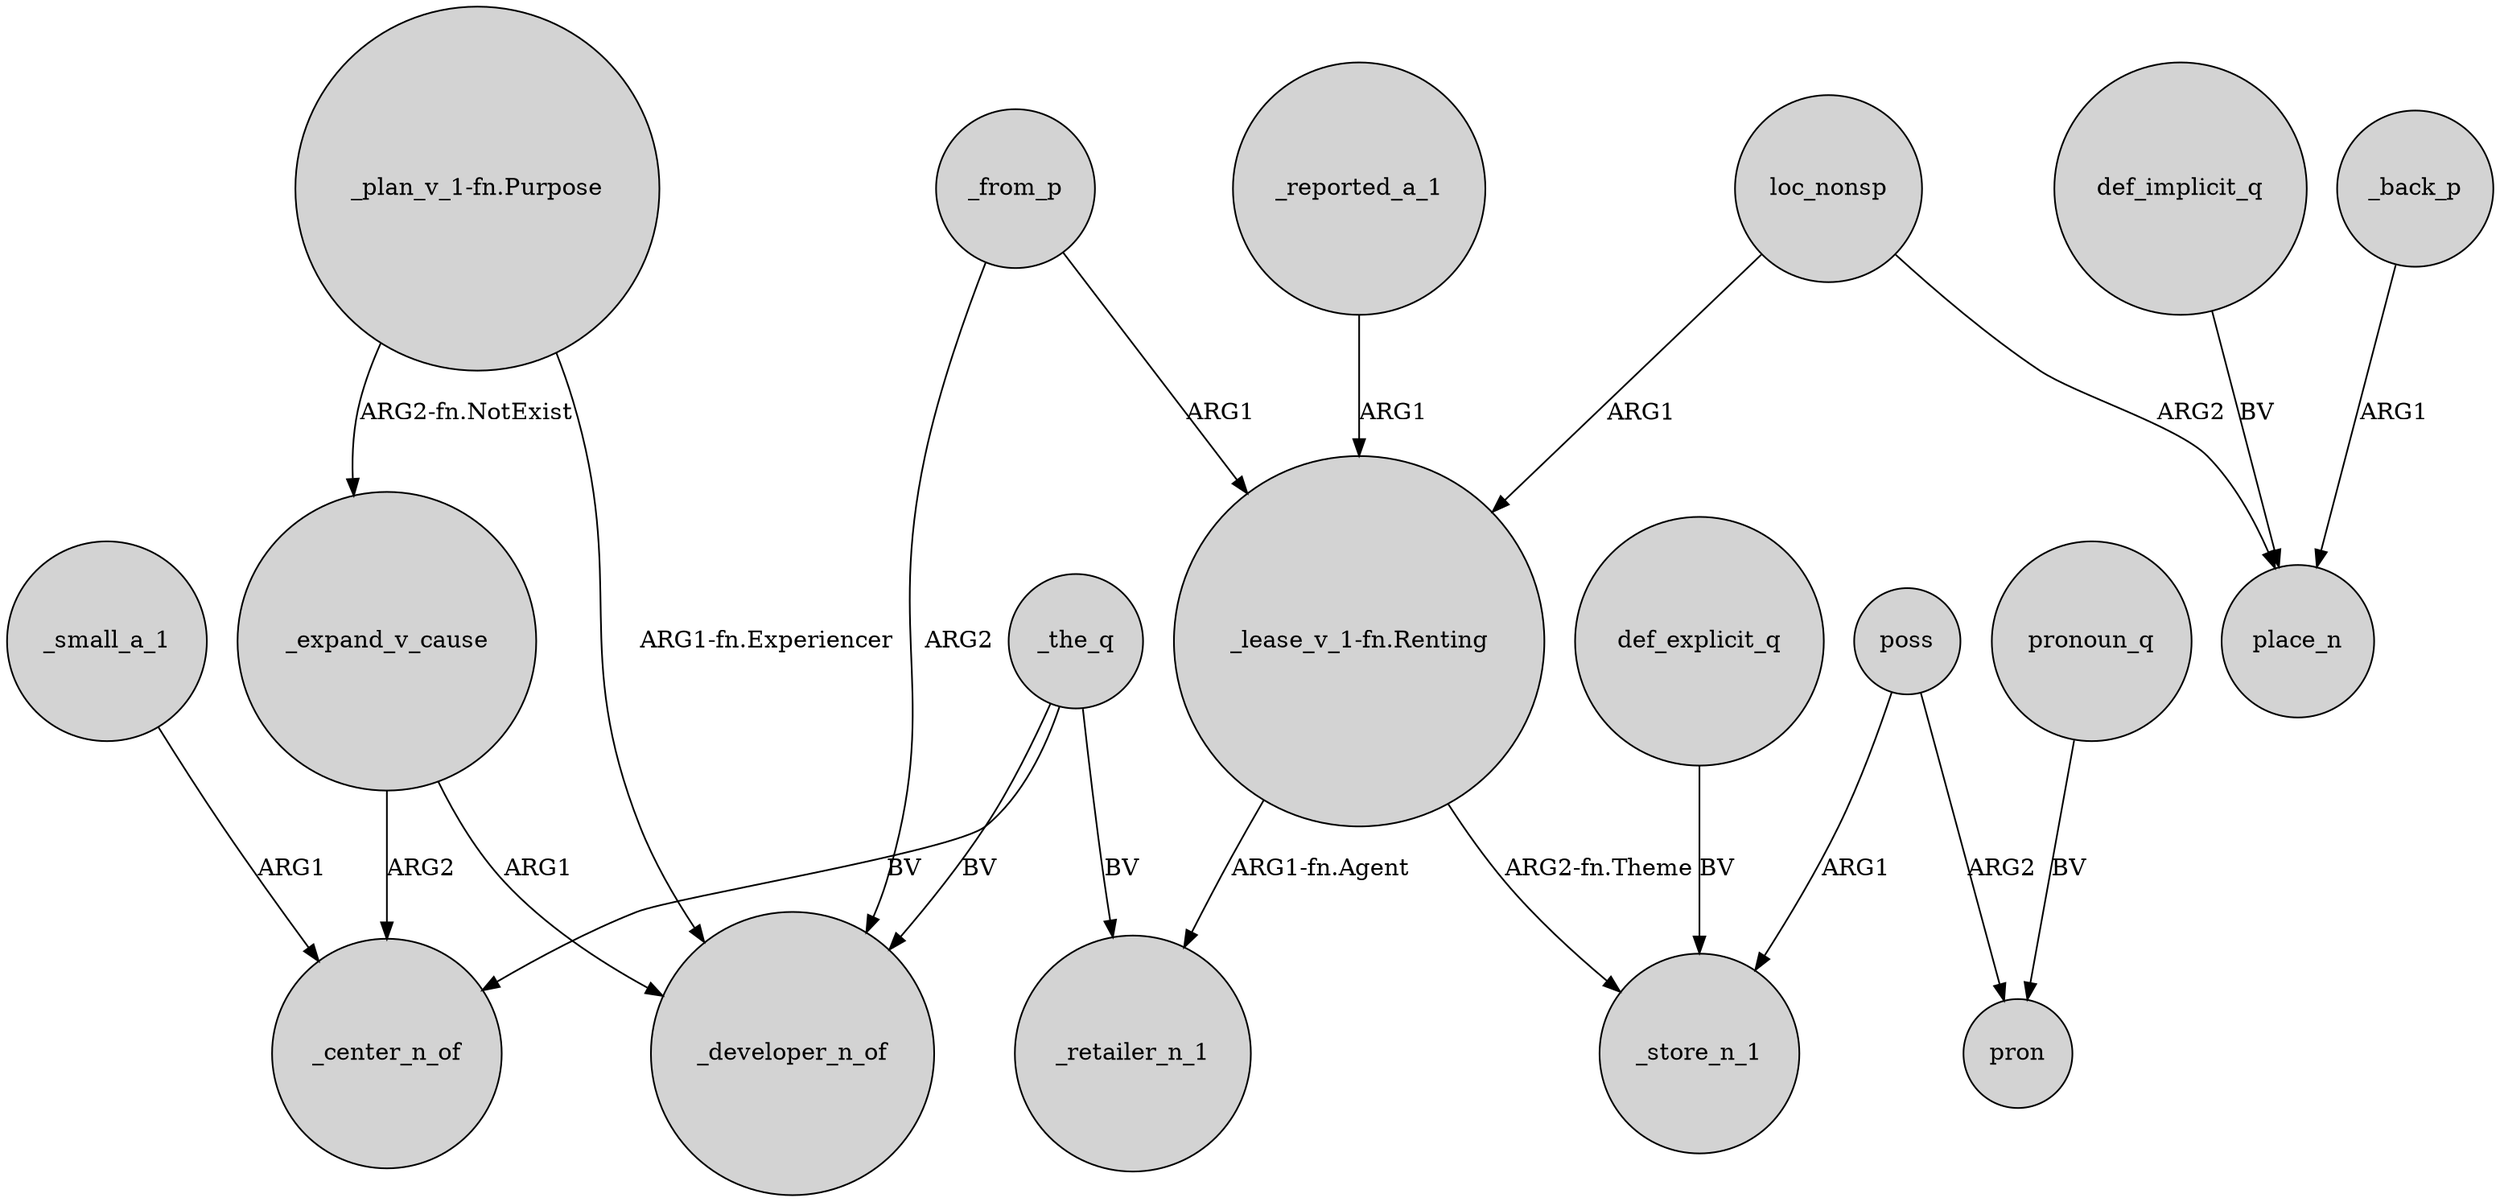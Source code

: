 digraph {
	node [shape=circle style=filled]
	_the_q -> _center_n_of [label=BV]
	poss -> _store_n_1 [label=ARG1]
	poss -> pron [label=ARG2]
	"_lease_v_1-fn.Renting" -> _store_n_1 [label="ARG2-fn.Theme"]
	"_plan_v_1-fn.Purpose" -> _developer_n_of [label="ARG1-fn.Experiencer"]
	def_implicit_q -> place_n [label=BV]
	_from_p -> "_lease_v_1-fn.Renting" [label=ARG1]
	_the_q -> _retailer_n_1 [label=BV]
	pronoun_q -> pron [label=BV]
	"_lease_v_1-fn.Renting" -> _retailer_n_1 [label="ARG1-fn.Agent"]
	_expand_v_cause -> _developer_n_of [label=ARG1]
	loc_nonsp -> "_lease_v_1-fn.Renting" [label=ARG1]
	_small_a_1 -> _center_n_of [label=ARG1]
	_reported_a_1 -> "_lease_v_1-fn.Renting" [label=ARG1]
	_from_p -> _developer_n_of [label=ARG2]
	loc_nonsp -> place_n [label=ARG2]
	_back_p -> place_n [label=ARG1]
	"_plan_v_1-fn.Purpose" -> _expand_v_cause [label="ARG2-fn.NotExist"]
	def_explicit_q -> _store_n_1 [label=BV]
	_the_q -> _developer_n_of [label=BV]
	_expand_v_cause -> _center_n_of [label=ARG2]
}
